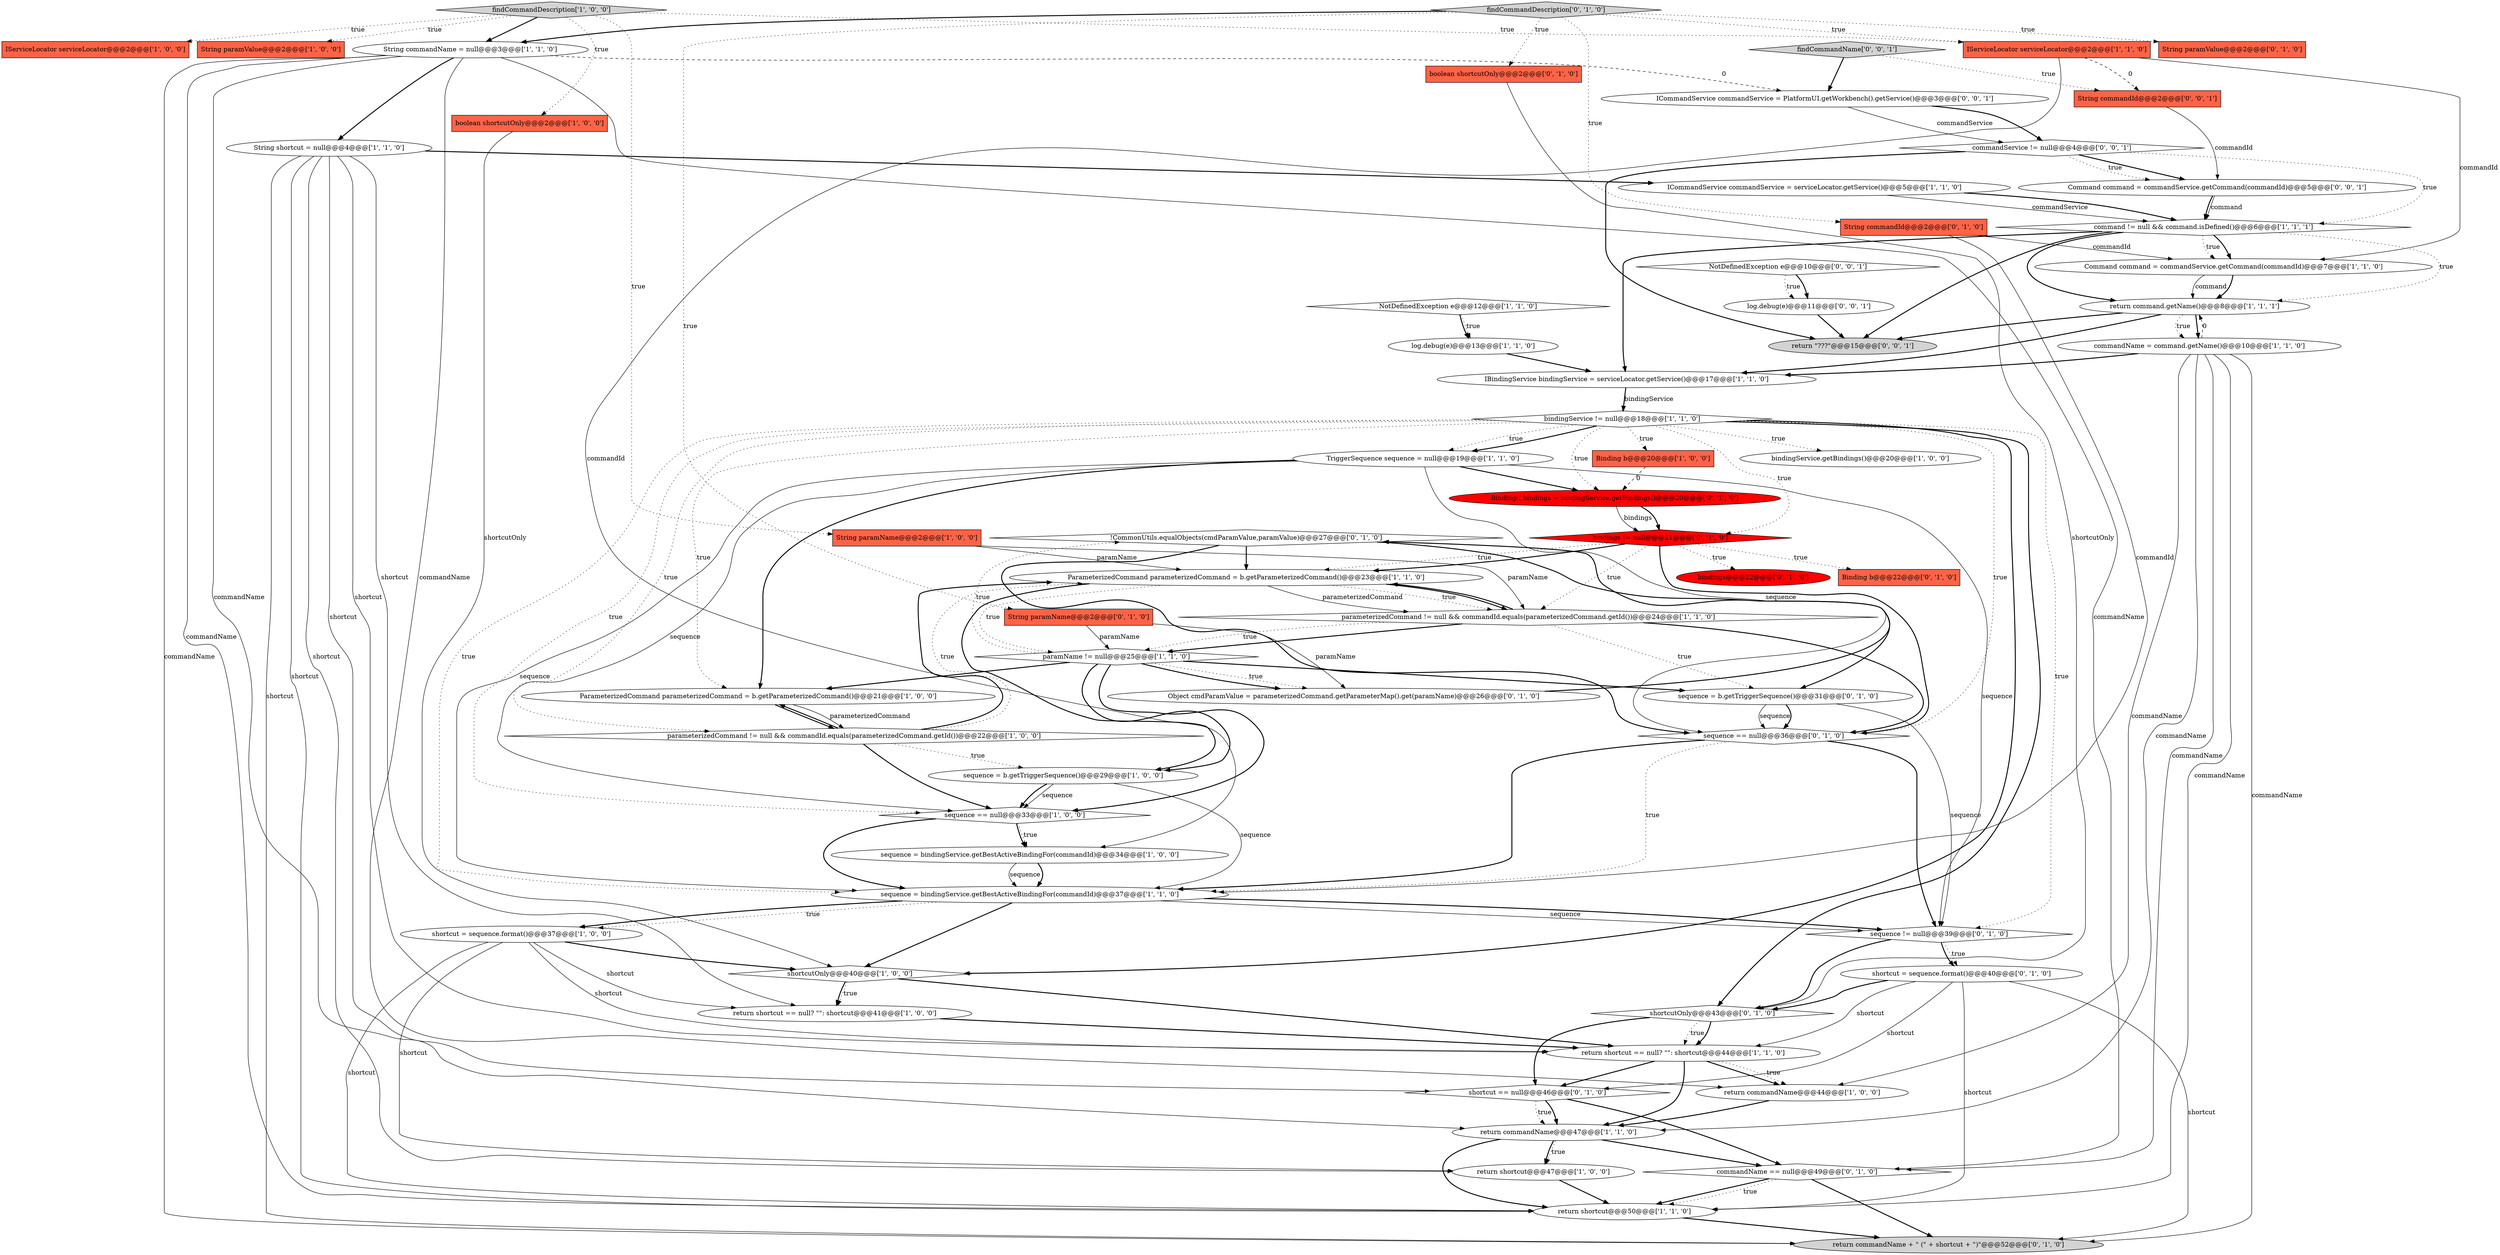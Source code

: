 digraph {
37 [style = filled, label = "!CommonUtils.equalObjects(cmdParamValue,paramValue)@@@27@@@['0', '1', '0']", fillcolor = white, shape = diamond image = "AAA0AAABBB2BBB"];
0 [style = filled, label = "TriggerSequence sequence = null@@@19@@@['1', '1', '0']", fillcolor = white, shape = ellipse image = "AAA0AAABBB1BBB"];
32 [style = filled, label = "command != null && command.isDefined()@@@6@@@['1', '1', '1']", fillcolor = white, shape = diamond image = "AAA0AAABBB1BBB"];
28 [style = filled, label = "sequence == null@@@33@@@['1', '0', '0']", fillcolor = white, shape = diamond image = "AAA0AAABBB1BBB"];
1 [style = filled, label = "bindingService.getBindings()@@@20@@@['1', '0', '0']", fillcolor = white, shape = ellipse image = "AAA0AAABBB1BBB"];
46 [style = filled, label = "Binding(( bindings = bindingService.getBindings()@@@20@@@['0', '1', '0']", fillcolor = red, shape = ellipse image = "AAA1AAABBB2BBB"];
48 [style = filled, label = "bindings@@@22@@@['0', '1', '0']", fillcolor = red, shape = ellipse image = "AAA1AAABBB2BBB"];
33 [style = filled, label = "NotDefinedException e@@@12@@@['1', '1', '0']", fillcolor = white, shape = diamond image = "AAA0AAABBB1BBB"];
10 [style = filled, label = "ParameterizedCommand parameterizedCommand = b.getParameterizedCommand()@@@23@@@['1', '1', '0']", fillcolor = white, shape = ellipse image = "AAA0AAABBB1BBB"];
26 [style = filled, label = "shortcut = sequence.format()@@@37@@@['1', '0', '0']", fillcolor = white, shape = ellipse image = "AAA0AAABBB1BBB"];
17 [style = filled, label = "return command.getName()@@@8@@@['1', '1', '1']", fillcolor = white, shape = ellipse image = "AAA0AAABBB1BBB"];
14 [style = filled, label = "return shortcut@@@50@@@['1', '1', '0']", fillcolor = white, shape = ellipse image = "AAA0AAABBB1BBB"];
59 [style = filled, label = "findCommandName['0', '0', '1']", fillcolor = lightgray, shape = diamond image = "AAA0AAABBB3BBB"];
16 [style = filled, label = "String commandName = null@@@3@@@['1', '1', '0']", fillcolor = white, shape = ellipse image = "AAA0AAABBB1BBB"];
18 [style = filled, label = "shortcutOnly@@@40@@@['1', '0', '0']", fillcolor = white, shape = diamond image = "AAA0AAABBB1BBB"];
2 [style = filled, label = "log.debug(e)@@@13@@@['1', '1', '0']", fillcolor = white, shape = ellipse image = "AAA0AAABBB1BBB"];
24 [style = filled, label = "return shortcut == null? \"\": shortcut@@@44@@@['1', '1', '0']", fillcolor = white, shape = ellipse image = "AAA0AAABBB1BBB"];
53 [style = filled, label = "shortcut == null@@@46@@@['0', '1', '0']", fillcolor = white, shape = diamond image = "AAA0AAABBB2BBB"];
12 [style = filled, label = "ICommandService commandService = serviceLocator.getService()@@@5@@@['1', '1', '0']", fillcolor = white, shape = ellipse image = "AAA0AAABBB1BBB"];
20 [style = filled, label = "return shortcut@@@47@@@['1', '0', '0']", fillcolor = white, shape = ellipse image = "AAA0AAABBB1BBB"];
25 [style = filled, label = "IBindingService bindingService = serviceLocator.getService()@@@17@@@['1', '1', '0']", fillcolor = white, shape = ellipse image = "AAA0AAABBB1BBB"];
44 [style = filled, label = "sequence == null@@@36@@@['0', '1', '0']", fillcolor = white, shape = diamond image = "AAA0AAABBB2BBB"];
47 [style = filled, label = "shortcut = sequence.format()@@@40@@@['0', '1', '0']", fillcolor = white, shape = ellipse image = "AAA0AAABBB2BBB"];
57 [style = filled, label = "String commandId@@@2@@@['0', '0', '1']", fillcolor = tomato, shape = box image = "AAA0AAABBB3BBB"];
35 [style = filled, label = "IServiceLocator serviceLocator@@@2@@@['1', '1', '0']", fillcolor = tomato, shape = box image = "AAA0AAABBB1BBB"];
58 [style = filled, label = "return \"???\"@@@15@@@['0', '0', '1']", fillcolor = lightgray, shape = ellipse image = "AAA0AAABBB3BBB"];
6 [style = filled, label = "boolean shortcutOnly@@@2@@@['1', '0', '0']", fillcolor = tomato, shape = box image = "AAA0AAABBB1BBB"];
15 [style = filled, label = "IServiceLocator serviceLocator@@@2@@@['1', '0', '0']", fillcolor = tomato, shape = box image = "AAA0AAABBB1BBB"];
13 [style = filled, label = "return commandName@@@47@@@['1', '1', '0']", fillcolor = white, shape = ellipse image = "AAA0AAABBB1BBB"];
11 [style = filled, label = "findCommandDescription['1', '0', '0']", fillcolor = lightgray, shape = diamond image = "AAA0AAABBB1BBB"];
7 [style = filled, label = "String shortcut = null@@@4@@@['1', '1', '0']", fillcolor = white, shape = ellipse image = "AAA0AAABBB1BBB"];
3 [style = filled, label = "sequence = bindingService.getBestActiveBindingFor(commandId)@@@37@@@['1', '1', '0']", fillcolor = white, shape = ellipse image = "AAA0AAABBB1BBB"];
27 [style = filled, label = "Command command = commandService.getCommand(commandId)@@@7@@@['1', '1', '0']", fillcolor = white, shape = ellipse image = "AAA0AAABBB1BBB"];
29 [style = filled, label = "sequence = b.getTriggerSequence()@@@29@@@['1', '0', '0']", fillcolor = white, shape = ellipse image = "AAA0AAABBB1BBB"];
38 [style = filled, label = "Binding b@@@22@@@['0', '1', '0']", fillcolor = tomato, shape = box image = "AAA0AAABBB2BBB"];
54 [style = filled, label = "shortcutOnly@@@43@@@['0', '1', '0']", fillcolor = white, shape = diamond image = "AAA0AAABBB2BBB"];
51 [style = filled, label = "return commandName + \" (\" + shortcut + \")\"@@@52@@@['0', '1', '0']", fillcolor = lightgray, shape = ellipse image = "AAA0AAABBB2BBB"];
21 [style = filled, label = "paramName != null@@@25@@@['1', '1', '0']", fillcolor = white, shape = diamond image = "AAA0AAABBB1BBB"];
36 [style = filled, label = "parameterizedCommand != null && commandId.equals(parameterizedCommand.getId())@@@22@@@['1', '0', '0']", fillcolor = white, shape = diamond image = "AAA0AAABBB1BBB"];
34 [style = filled, label = "return shortcut == null? \"\": shortcut@@@41@@@['1', '0', '0']", fillcolor = white, shape = ellipse image = "AAA0AAABBB1BBB"];
42 [style = filled, label = "findCommandDescription['0', '1', '0']", fillcolor = lightgray, shape = diamond image = "AAA0AAABBB2BBB"];
55 [style = filled, label = "bindings != null@@@21@@@['0', '1', '0']", fillcolor = red, shape = diamond image = "AAA1AAABBB2BBB"];
5 [style = filled, label = "String paramValue@@@2@@@['1', '0', '0']", fillcolor = tomato, shape = box image = "AAA0AAABBB1BBB"];
45 [style = filled, label = "sequence != null@@@39@@@['0', '1', '0']", fillcolor = white, shape = diamond image = "AAA0AAABBB2BBB"];
63 [style = filled, label = "NotDefinedException e@@@10@@@['0', '0', '1']", fillcolor = white, shape = diamond image = "AAA0AAABBB3BBB"];
52 [style = filled, label = "commandName == null@@@49@@@['0', '1', '0']", fillcolor = white, shape = diamond image = "AAA0AAABBB2BBB"];
22 [style = filled, label = "String paramName@@@2@@@['1', '0', '0']", fillcolor = tomato, shape = box image = "AAA0AAABBB1BBB"];
43 [style = filled, label = "boolean shortcutOnly@@@2@@@['0', '1', '0']", fillcolor = tomato, shape = box image = "AAA0AAABBB2BBB"];
50 [style = filled, label = "String paramValue@@@2@@@['0', '1', '0']", fillcolor = tomato, shape = box image = "AAA0AAABBB2BBB"];
62 [style = filled, label = "Command command = commandService.getCommand(commandId)@@@5@@@['0', '0', '1']", fillcolor = white, shape = ellipse image = "AAA0AAABBB3BBB"];
49 [style = filled, label = "sequence = b.getTriggerSequence()@@@31@@@['0', '1', '0']", fillcolor = white, shape = ellipse image = "AAA0AAABBB2BBB"];
19 [style = filled, label = "return commandName@@@44@@@['1', '0', '0']", fillcolor = white, shape = ellipse image = "AAA0AAABBB1BBB"];
31 [style = filled, label = "sequence = bindingService.getBestActiveBindingFor(commandId)@@@34@@@['1', '0', '0']", fillcolor = white, shape = ellipse image = "AAA0AAABBB1BBB"];
60 [style = filled, label = "commandService != null@@@4@@@['0', '0', '1']", fillcolor = white, shape = diamond image = "AAA0AAABBB3BBB"];
39 [style = filled, label = "Object cmdParamValue = parameterizedCommand.getParameterMap().get(paramName)@@@26@@@['0', '1', '0']", fillcolor = white, shape = ellipse image = "AAA0AAABBB2BBB"];
9 [style = filled, label = "Binding b@@@20@@@['1', '0', '0']", fillcolor = tomato, shape = box image = "AAA1AAABBB1BBB"];
41 [style = filled, label = "String paramName@@@2@@@['0', '1', '0']", fillcolor = tomato, shape = box image = "AAA0AAABBB2BBB"];
30 [style = filled, label = "ParameterizedCommand parameterizedCommand = b.getParameterizedCommand()@@@21@@@['1', '0', '0']", fillcolor = white, shape = ellipse image = "AAA0AAABBB1BBB"];
56 [style = filled, label = "log.debug(e)@@@11@@@['0', '0', '1']", fillcolor = white, shape = ellipse image = "AAA0AAABBB3BBB"];
61 [style = filled, label = "ICommandService commandService = PlatformUI.getWorkbench().getService()@@@3@@@['0', '0', '1']", fillcolor = white, shape = ellipse image = "AAA0AAABBB3BBB"];
8 [style = filled, label = "commandName = command.getName()@@@10@@@['1', '1', '0']", fillcolor = white, shape = ellipse image = "AAA0AAABBB1BBB"];
4 [style = filled, label = "bindingService != null@@@18@@@['1', '1', '0']", fillcolor = white, shape = diamond image = "AAA0AAABBB1BBB"];
23 [style = filled, label = "parameterizedCommand != null && commandId.equals(parameterizedCommand.getId())@@@24@@@['1', '1', '0']", fillcolor = white, shape = diamond image = "AAA0AAABBB1BBB"];
40 [style = filled, label = "String commandId@@@2@@@['0', '1', '0']", fillcolor = tomato, shape = box image = "AAA0AAABBB2BBB"];
17->25 [style = bold, label=""];
0->30 [style = bold, label=""];
4->45 [style = dotted, label="true"];
10->23 [style = solid, label="parameterizedCommand"];
37->49 [style = bold, label=""];
4->1 [style = dotted, label="true"];
0->46 [style = bold, label=""];
49->45 [style = solid, label="sequence"];
22->23 [style = solid, label="paramName"];
27->17 [style = solid, label="command"];
16->52 [style = solid, label="commandName"];
13->20 [style = dotted, label="true"];
26->20 [style = solid, label="shortcut"];
16->7 [style = bold, label=""];
36->28 [style = bold, label=""];
4->44 [style = dotted, label="true"];
63->56 [style = bold, label=""];
30->36 [style = bold, label=""];
6->18 [style = solid, label="shortcutOnly"];
21->30 [style = bold, label=""];
59->61 [style = bold, label=""];
54->24 [style = dotted, label="true"];
18->34 [style = dotted, label="true"];
7->20 [style = solid, label="shortcut"];
21->28 [style = bold, label=""];
4->30 [style = dotted, label="true"];
3->18 [style = bold, label=""];
16->61 [style = dashed, label="0"];
17->8 [style = dotted, label="true"];
34->24 [style = bold, label=""];
52->14 [style = bold, label=""];
53->13 [style = dotted, label="true"];
4->55 [style = dotted, label="true"];
32->25 [style = bold, label=""];
35->31 [style = solid, label="commandId"];
27->17 [style = bold, label=""];
33->2 [style = dotted, label="true"];
21->39 [style = dotted, label="true"];
54->53 [style = bold, label=""];
32->17 [style = dotted, label="true"];
4->36 [style = dotted, label="true"];
21->37 [style = dotted, label="true"];
28->3 [style = bold, label=""];
26->24 [style = solid, label="shortcut"];
47->53 [style = solid, label="shortcut"];
11->15 [style = dotted, label="true"];
2->25 [style = bold, label=""];
24->53 [style = bold, label=""];
9->46 [style = dashed, label="0"];
13->14 [style = bold, label=""];
44->3 [style = dotted, label="true"];
55->48 [style = dotted, label="true"];
23->44 [style = bold, label=""];
11->16 [style = bold, label=""];
12->32 [style = solid, label="commandService"];
63->56 [style = dotted, label="true"];
24->19 [style = bold, label=""];
16->51 [style = solid, label="commandName"];
16->19 [style = solid, label="commandName"];
7->24 [style = solid, label="shortcut"];
53->52 [style = bold, label=""];
44->3 [style = bold, label=""];
4->0 [style = dotted, label="true"];
8->19 [style = solid, label="commandName"];
60->62 [style = bold, label=""];
23->21 [style = dotted, label="true"];
3->26 [style = dotted, label="true"];
60->62 [style = dotted, label="true"];
4->18 [style = bold, label=""];
20->14 [style = bold, label=""];
11->35 [style = dotted, label="true"];
11->5 [style = dotted, label="true"];
3->45 [style = solid, label="sequence"];
8->13 [style = solid, label="commandName"];
4->0 [style = bold, label=""];
4->28 [style = dotted, label="true"];
49->44 [style = solid, label="sequence"];
56->58 [style = bold, label=""];
36->30 [style = bold, label=""];
21->29 [style = bold, label=""];
10->23 [style = dotted, label="true"];
7->34 [style = solid, label="shortcut"];
0->3 [style = solid, label="sequence"];
26->14 [style = solid, label="shortcut"];
19->13 [style = bold, label=""];
47->54 [style = bold, label=""];
55->23 [style = dotted, label="true"];
42->43 [style = dotted, label="true"];
32->58 [style = bold, label=""];
35->27 [style = solid, label="commandId"];
8->52 [style = solid, label="commandName"];
23->10 [style = bold, label=""];
24->19 [style = dotted, label="true"];
36->29 [style = dotted, label="true"];
31->3 [style = bold, label=""];
52->51 [style = bold, label=""];
44->45 [style = bold, label=""];
7->14 [style = solid, label="shortcut"];
40->3 [style = solid, label="commandId"];
32->17 [style = bold, label=""];
60->32 [style = dotted, label="true"];
47->51 [style = solid, label="shortcut"];
62->32 [style = solid, label="command"];
29->28 [style = solid, label="sequence"];
24->13 [style = bold, label=""];
16->13 [style = solid, label="commandName"];
39->37 [style = bold, label=""];
17->8 [style = bold, label=""];
18->24 [style = bold, label=""];
55->10 [style = dotted, label="true"];
52->14 [style = dotted, label="true"];
37->10 [style = bold, label=""];
62->32 [style = bold, label=""];
31->3 [style = solid, label="sequence"];
18->34 [style = bold, label=""];
28->31 [style = bold, label=""];
49->44 [style = bold, label=""];
3->45 [style = bold, label=""];
17->58 [style = bold, label=""];
57->62 [style = solid, label="commandId"];
12->32 [style = bold, label=""];
22->10 [style = solid, label="paramName"];
3->26 [style = bold, label=""];
7->53 [style = solid, label="shortcut"];
42->16 [style = bold, label=""];
32->27 [style = bold, label=""];
0->44 [style = solid, label="sequence"];
46->55 [style = solid, label="bindings"];
42->40 [style = dotted, label="true"];
55->10 [style = bold, label=""];
61->60 [style = solid, label="commandService"];
4->54 [style = bold, label=""];
42->41 [style = dotted, label="true"];
8->14 [style = solid, label="commandName"];
60->58 [style = bold, label=""];
54->24 [style = bold, label=""];
4->3 [style = dotted, label="true"];
21->39 [style = bold, label=""];
4->46 [style = dotted, label="true"];
10->23 [style = bold, label=""];
11->6 [style = dotted, label="true"];
37->44 [style = bold, label=""];
8->51 [style = solid, label="commandName"];
8->17 [style = dashed, label="0"];
21->49 [style = bold, label=""];
13->52 [style = bold, label=""];
45->47 [style = dotted, label="true"];
33->2 [style = bold, label=""];
53->13 [style = bold, label=""];
36->10 [style = bold, label=""];
46->55 [style = bold, label=""];
28->31 [style = dotted, label="true"];
29->3 [style = solid, label="sequence"];
61->60 [style = bold, label=""];
40->27 [style = solid, label="commandId"];
30->36 [style = solid, label="parameterizedCommand"];
7->12 [style = bold, label=""];
42->50 [style = dotted, label="true"];
41->21 [style = solid, label="paramName"];
47->24 [style = solid, label="shortcut"];
41->39 [style = solid, label="paramName"];
14->51 [style = bold, label=""];
25->4 [style = bold, label=""];
7->51 [style = solid, label="shortcut"];
35->57 [style = dashed, label="0"];
11->22 [style = dotted, label="true"];
25->4 [style = solid, label="bindingService"];
47->14 [style = solid, label="shortcut"];
36->10 [style = dotted, label="true"];
29->28 [style = bold, label=""];
45->54 [style = bold, label=""];
0->45 [style = solid, label="sequence"];
55->44 [style = bold, label=""];
23->49 [style = dotted, label="true"];
32->27 [style = dotted, label="true"];
0->28 [style = solid, label="sequence"];
10->29 [style = bold, label=""];
23->21 [style = bold, label=""];
16->14 [style = solid, label="commandName"];
45->47 [style = bold, label=""];
42->35 [style = dotted, label="true"];
59->57 [style = dotted, label="true"];
55->38 [style = dotted, label="true"];
26->34 [style = solid, label="shortcut"];
43->54 [style = solid, label="shortcutOnly"];
4->9 [style = dotted, label="true"];
10->21 [style = dotted, label="true"];
8->25 [style = bold, label=""];
26->18 [style = bold, label=""];
13->20 [style = bold, label=""];
}
